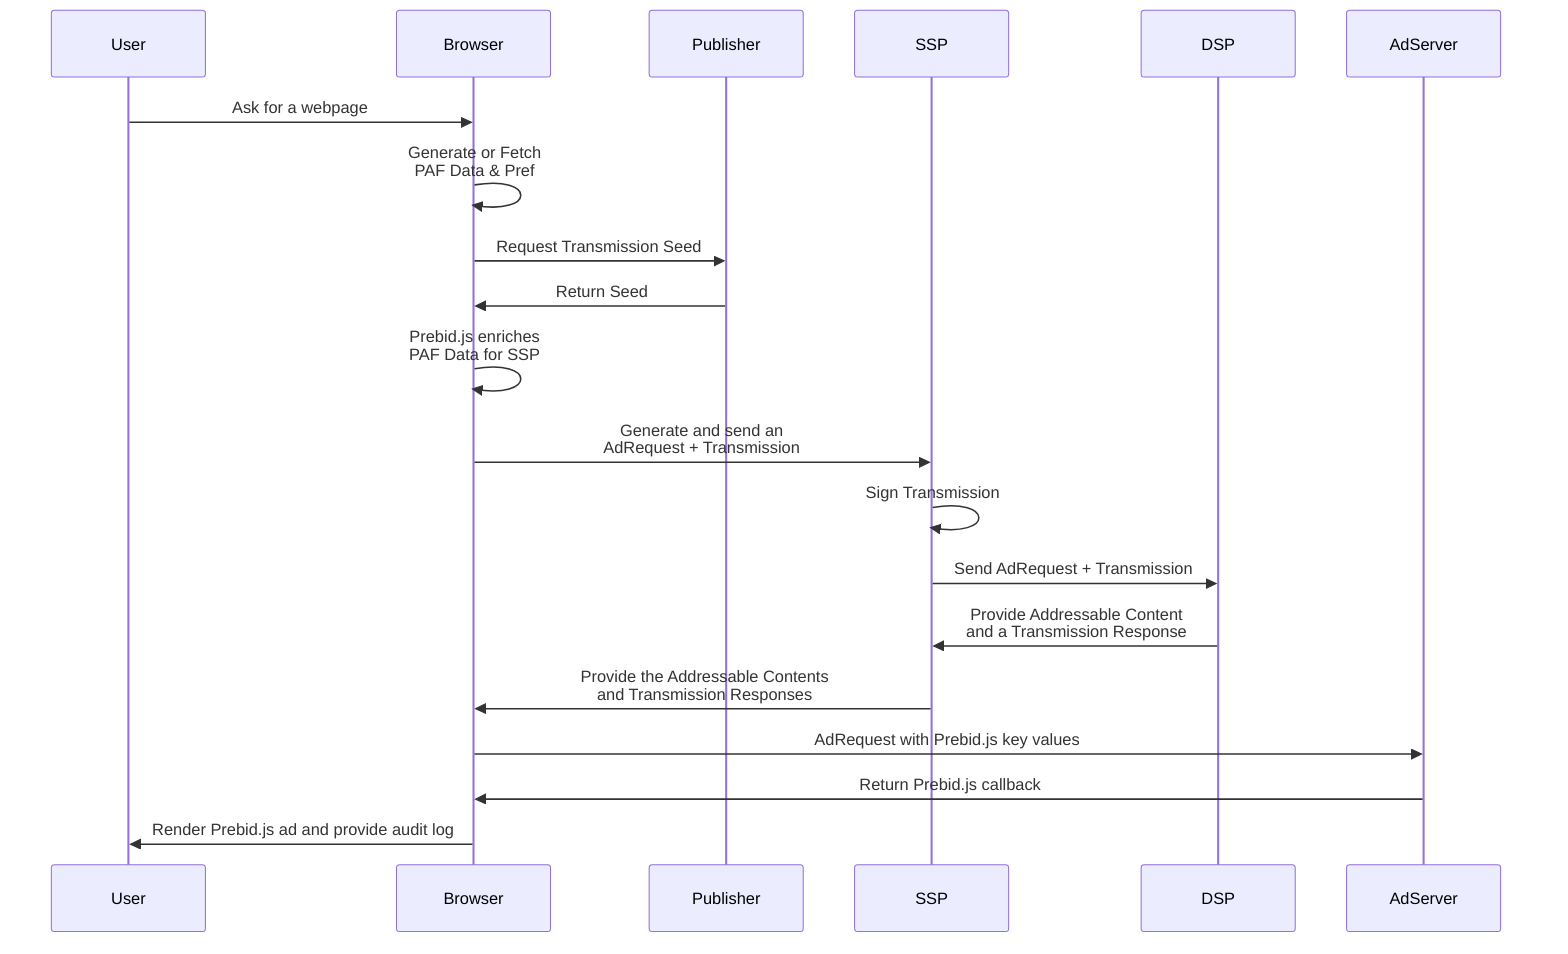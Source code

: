 sequenceDiagram
    participant User
    participant Browser
    participant Publisher
    participant SSP
    participant DSP
    participant AdServer

    User->>Browser: Ask for a webpage
    Browser->>Browser: Generate or Fetch<br /> PAF Data & Pref
    Browser->>Publisher: Request Transmission Seed
    Publisher->>Browser: Return Seed
    Browser->>Browser: Prebid.js enriches<br /> PAF Data for SSP
    Browser->>SSP: Generate and send an <br /> AdRequest + Transmission
    SSP->>SSP: Sign Transmission
    SSP->>DSP: Send AdRequest + Transmission
    DSP->>SSP: Provide Addressable Content <br /> and a Transmission Response
    SSP->>Browser: Provide the Addressable Contents<br />and Transmission Responses
    Browser->>AdServer: AdRequest with Prebid.js key values
    AdServer->>Browser: Return Prebid.js callback
    Browser->>User: Render Prebid.js ad and provide audit log